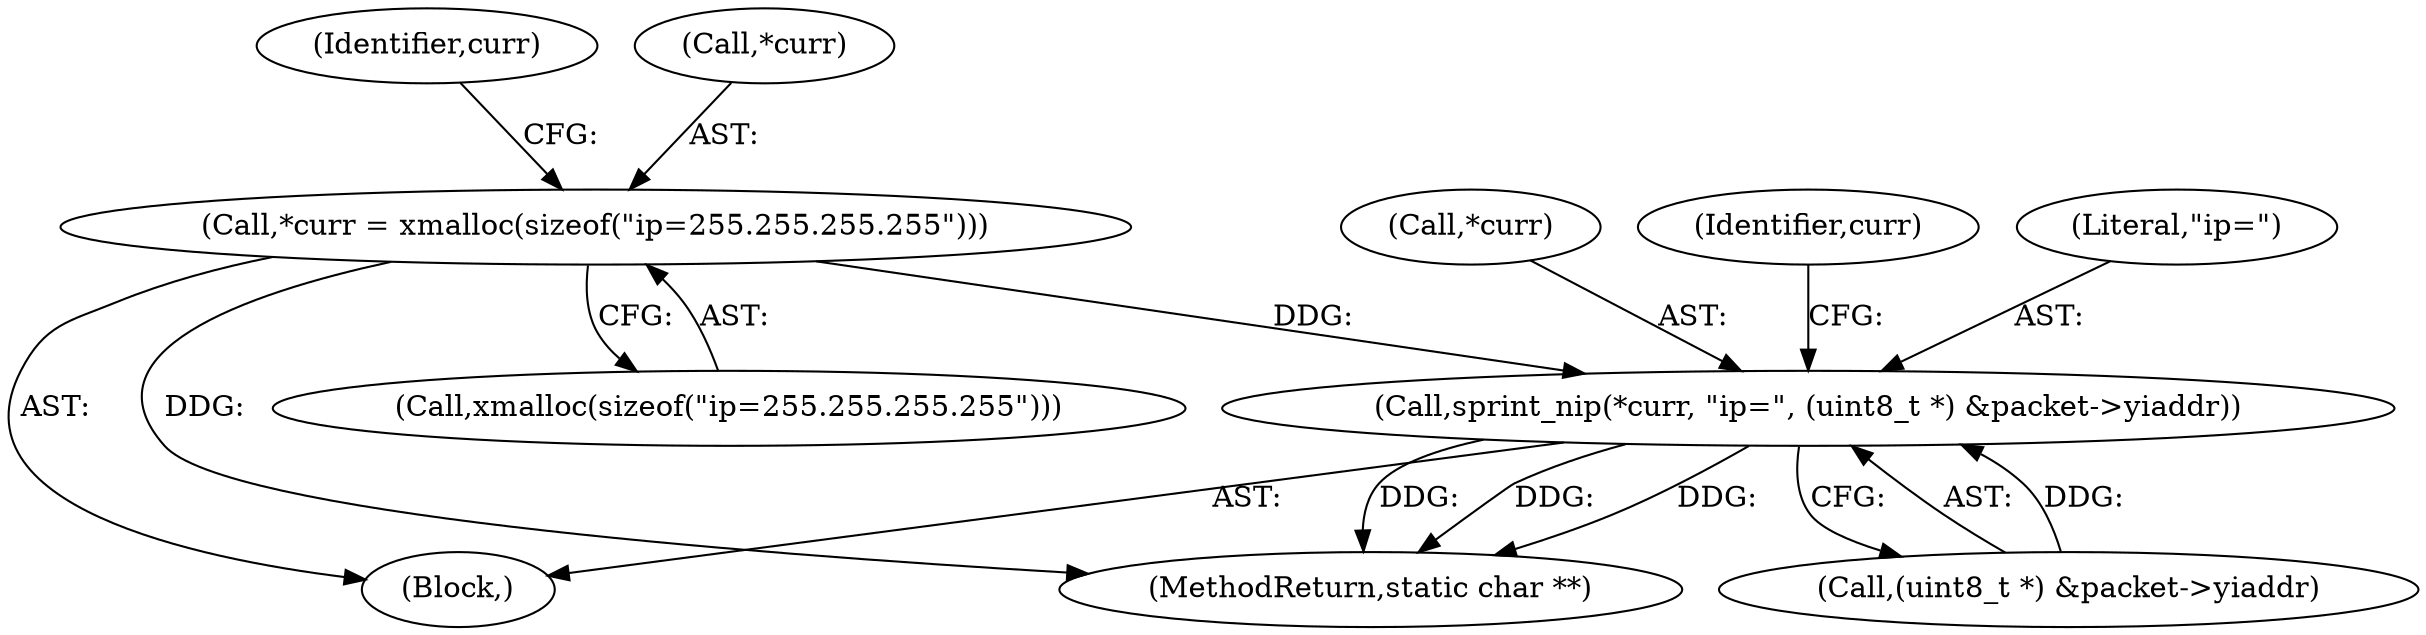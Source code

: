 digraph "0_busybox_74d9f1ba37010face4bd1449df4d60dd84450b06_0@API" {
"1000208" [label="(Call,*curr = xmalloc(sizeof(\"ip=255.255.255.255\")))"];
"1000214" [label="(Call,sprint_nip(*curr, \"ip=\", (uint8_t *) &packet->yiaddr))"];
"1000211" [label="(Call,xmalloc(sizeof(\"ip=255.255.255.255\")))"];
"1000214" [label="(Call,sprint_nip(*curr, \"ip=\", (uint8_t *) &packet->yiaddr))"];
"1000117" [label="(Block,)"];
"1000215" [label="(Call,*curr)"];
"1000216" [label="(Identifier,curr)"];
"1000227" [label="(Identifier,curr)"];
"1000208" [label="(Call,*curr = xmalloc(sizeof(\"ip=255.255.255.255\")))"];
"1000209" [label="(Call,*curr)"];
"1000479" [label="(MethodReturn,static char **)"];
"1000218" [label="(Call,(uint8_t *) &packet->yiaddr)"];
"1000217" [label="(Literal,\"ip=\")"];
"1000208" -> "1000117"  [label="AST: "];
"1000208" -> "1000211"  [label="CFG: "];
"1000209" -> "1000208"  [label="AST: "];
"1000211" -> "1000208"  [label="AST: "];
"1000216" -> "1000208"  [label="CFG: "];
"1000208" -> "1000479"  [label="DDG: "];
"1000208" -> "1000214"  [label="DDG: "];
"1000214" -> "1000117"  [label="AST: "];
"1000214" -> "1000218"  [label="CFG: "];
"1000215" -> "1000214"  [label="AST: "];
"1000217" -> "1000214"  [label="AST: "];
"1000218" -> "1000214"  [label="AST: "];
"1000227" -> "1000214"  [label="CFG: "];
"1000214" -> "1000479"  [label="DDG: "];
"1000214" -> "1000479"  [label="DDG: "];
"1000214" -> "1000479"  [label="DDG: "];
"1000218" -> "1000214"  [label="DDG: "];
}
